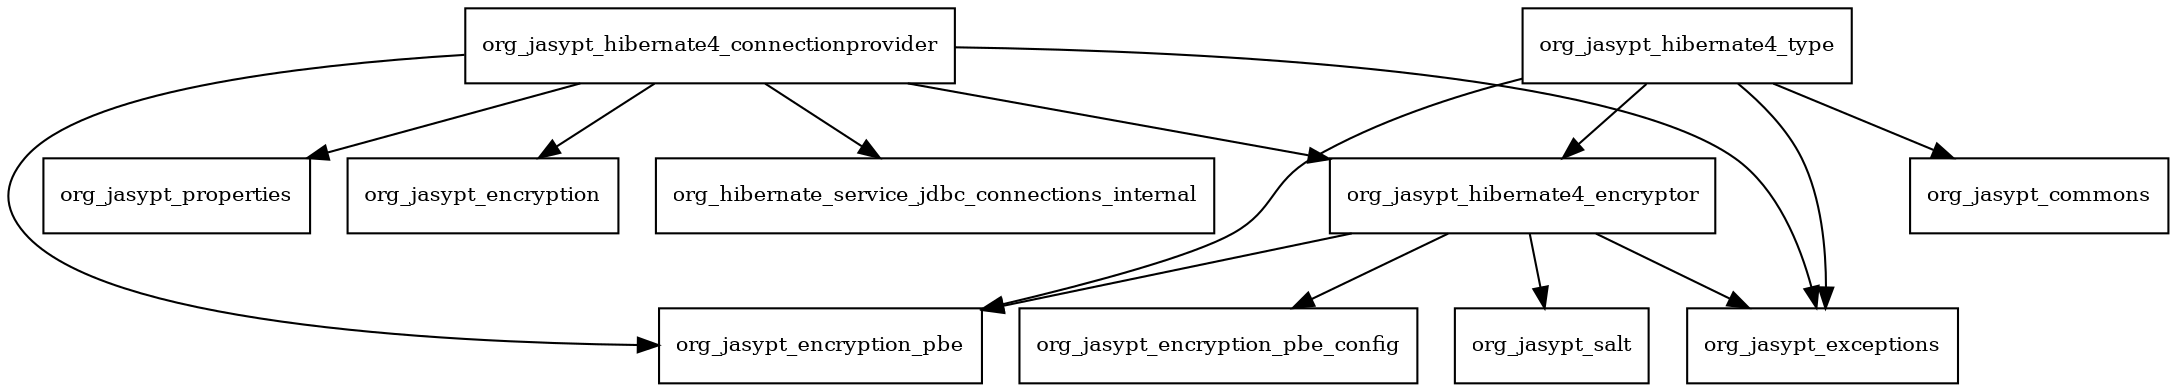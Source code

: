 digraph jasypt_hibernate4_1_9_2_package_dependencies {
  node [shape = box, fontsize=10.0];
  org_jasypt_hibernate4_connectionprovider -> org_hibernate_service_jdbc_connections_internal;
  org_jasypt_hibernate4_connectionprovider -> org_jasypt_encryption;
  org_jasypt_hibernate4_connectionprovider -> org_jasypt_encryption_pbe;
  org_jasypt_hibernate4_connectionprovider -> org_jasypt_exceptions;
  org_jasypt_hibernate4_connectionprovider -> org_jasypt_hibernate4_encryptor;
  org_jasypt_hibernate4_connectionprovider -> org_jasypt_properties;
  org_jasypt_hibernate4_encryptor -> org_jasypt_encryption_pbe;
  org_jasypt_hibernate4_encryptor -> org_jasypt_encryption_pbe_config;
  org_jasypt_hibernate4_encryptor -> org_jasypt_exceptions;
  org_jasypt_hibernate4_encryptor -> org_jasypt_salt;
  org_jasypt_hibernate4_type -> org_jasypt_commons;
  org_jasypt_hibernate4_type -> org_jasypt_encryption_pbe;
  org_jasypt_hibernate4_type -> org_jasypt_exceptions;
  org_jasypt_hibernate4_type -> org_jasypt_hibernate4_encryptor;
}
